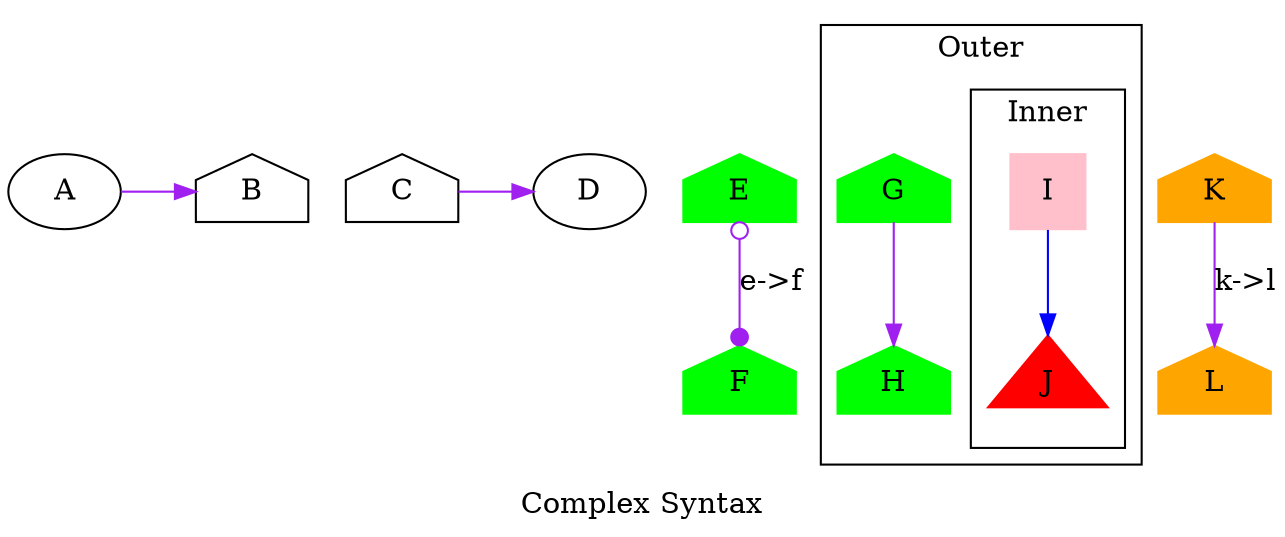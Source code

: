 strict digraph syntax
{
	label   = "Complex Syntax"
	rankdir = TB

	A [shape = oval]

	node [shape = house]
	edge [color = purple]

	{
		rank = same
		B
		C
		node [shape = oval]
		D
		ordering = out
		A -> B
		C -> D
	}

	node [color = green style = filled]
	E
	F
	E -> F [label = "e->f", dir = both, arrowhead = dot, arrowtail = odot]

	subgraph cluster_outer
	{
		G -> H
		node [shape = hexagon]
		node [color = red]
		label = Outer
		subgraph cluster_inner
		{
			node [shape = triangle]
			edge [color = blue]
			I [color = pink shape = square]
			I -> J
			label = Inner
		}
	}
	graph [rankdir = TB]
	node  [color   = orange]
	K
	L
	K -> L [label = "k->l"]
}
